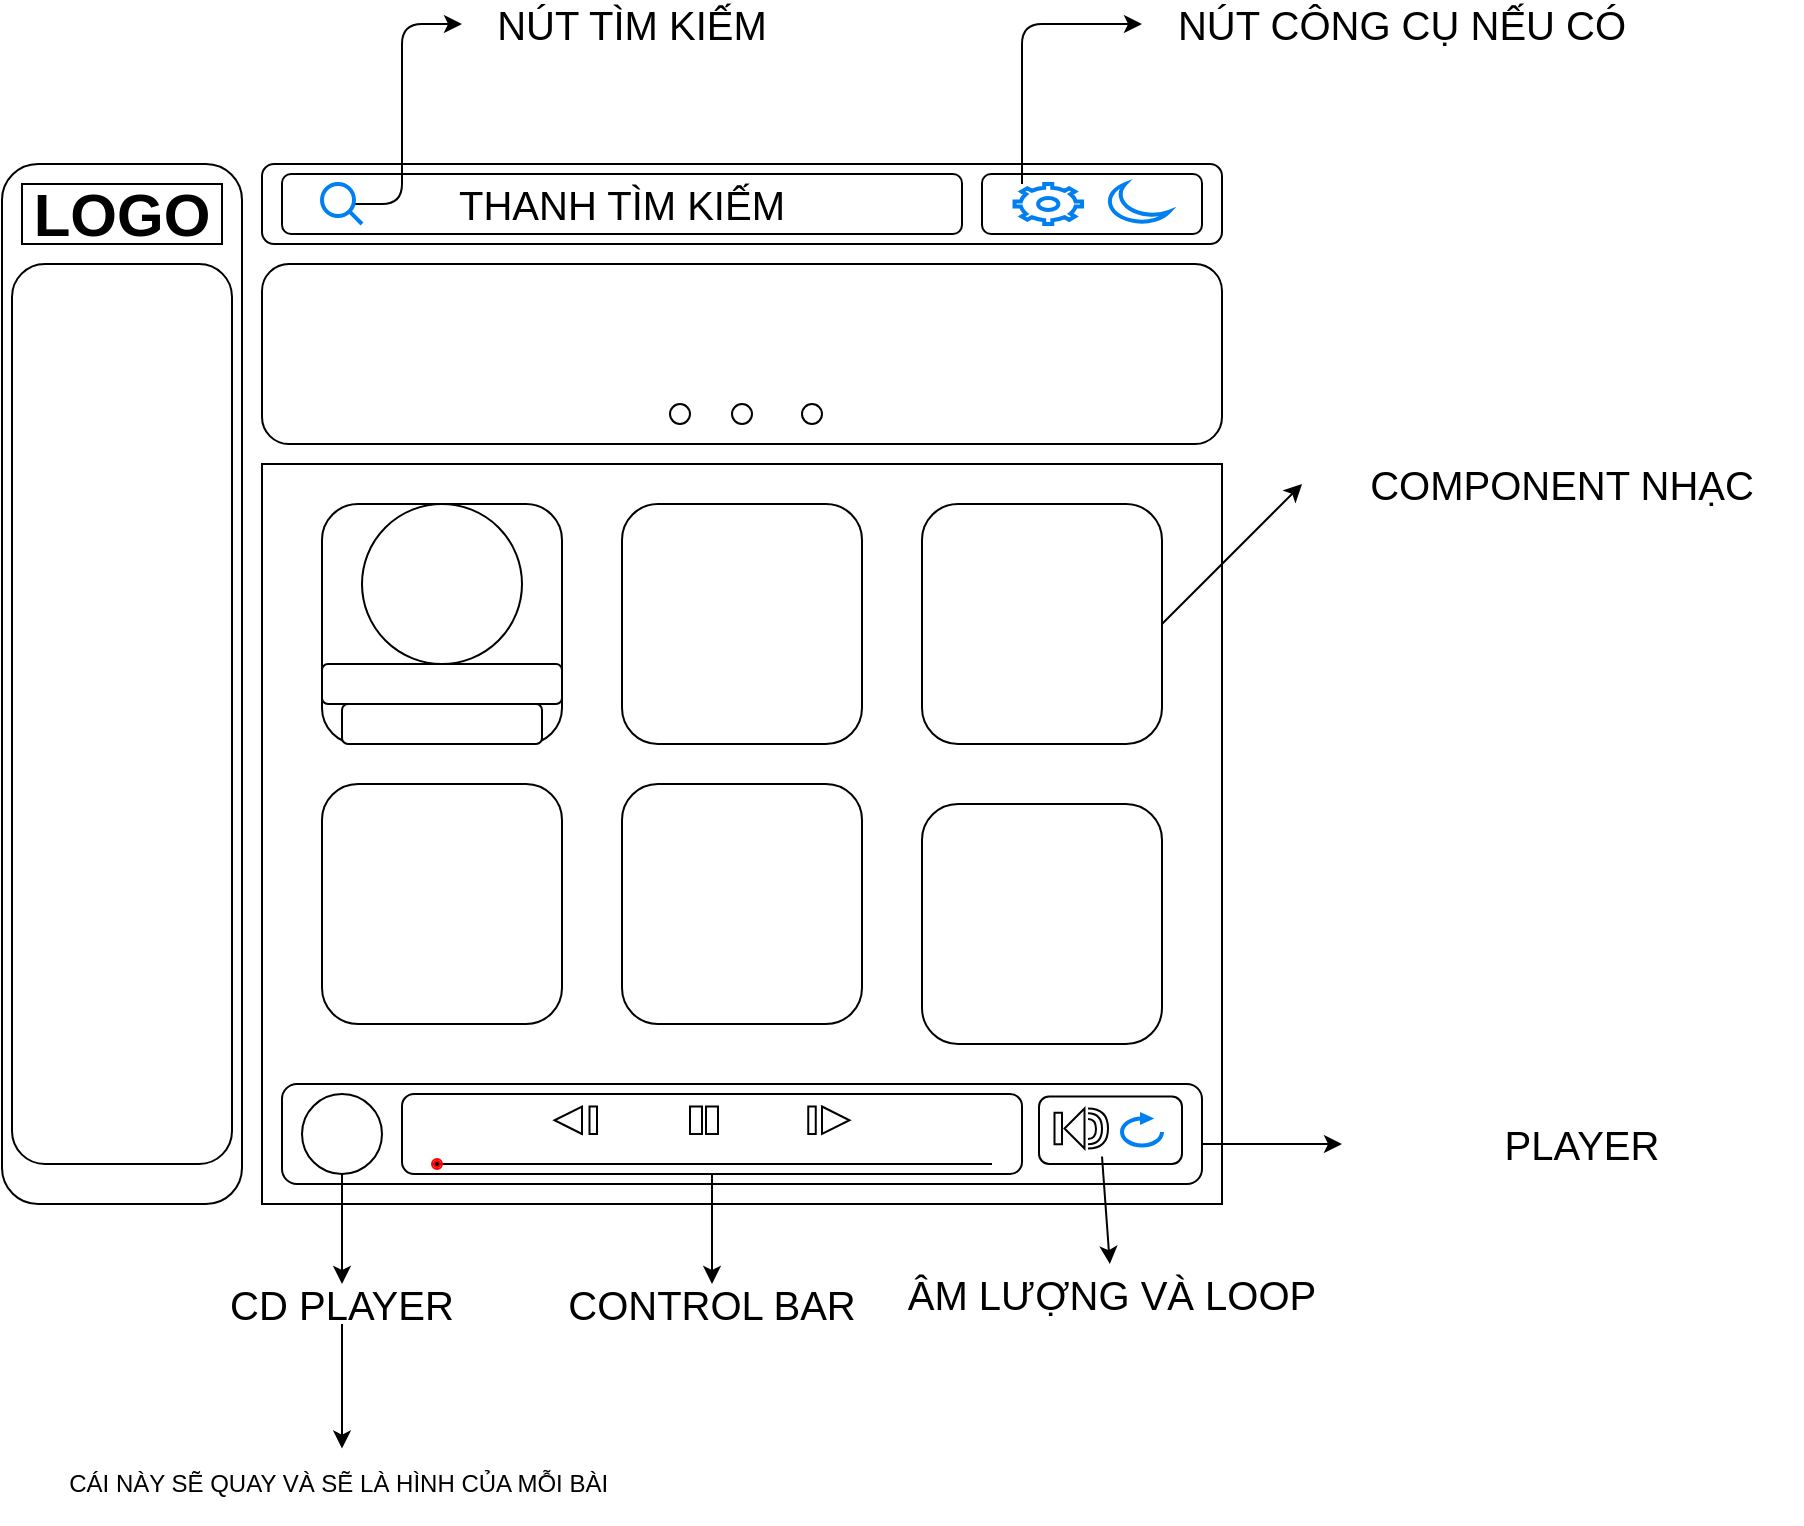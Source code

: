 <mxfile version="14.7.0" type="github">
  <diagram id="NHRf0zaKVpTe1j8n_GZH" name="Page-1">
    <mxGraphModel dx="1240" dy="637" grid="1" gridSize="10" guides="1" tooltips="1" connect="1" arrows="1" fold="1" page="1" pageScale="1" pageWidth="827" pageHeight="1169" math="0" shadow="0">
      <root>
        <mxCell id="0" />
        <mxCell id="1" parent="0" />
        <mxCell id="BMk---I9VWnaJPF9FhYd-46" value="" style="rounded=0;whiteSpace=wrap;html=1;fontSize=20;" parent="1" vertex="1">
          <mxGeometry x="200" y="270" width="480" height="370" as="geometry" />
        </mxCell>
        <mxCell id="BMk---I9VWnaJPF9FhYd-2" value="" style="rounded=1;whiteSpace=wrap;html=1;" parent="1" vertex="1">
          <mxGeometry x="70" y="120" width="120" height="520" as="geometry" />
        </mxCell>
        <mxCell id="BMk---I9VWnaJPF9FhYd-7" value="" style="rounded=0;whiteSpace=wrap;html=1;fontSize=30;" parent="1" vertex="1">
          <mxGeometry x="80" y="130" width="100" height="30" as="geometry" />
        </mxCell>
        <mxCell id="BMk---I9VWnaJPF9FhYd-5" value="LOGO" style="text;html=1;strokeColor=none;fillColor=none;align=center;verticalAlign=middle;whiteSpace=wrap;rounded=0;fontSize=30;fontStyle=1" parent="1" vertex="1">
          <mxGeometry x="90" y="135" width="80" height="20" as="geometry" />
        </mxCell>
        <mxCell id="BMk---I9VWnaJPF9FhYd-9" value="" style="rounded=1;whiteSpace=wrap;html=1;fontSize=30;" parent="1" vertex="1">
          <mxGeometry x="75" y="170" width="110" height="450" as="geometry" />
        </mxCell>
        <mxCell id="BMk---I9VWnaJPF9FhYd-10" value="" style="rounded=1;whiteSpace=wrap;html=1;fontSize=30;" parent="1" vertex="1">
          <mxGeometry x="200" y="120" width="480" height="40" as="geometry" />
        </mxCell>
        <mxCell id="BMk---I9VWnaJPF9FhYd-11" value="" style="rounded=1;whiteSpace=wrap;html=1;fontSize=30;" parent="1" vertex="1">
          <mxGeometry x="200" y="170" width="480" height="90" as="geometry" />
        </mxCell>
        <mxCell id="BMk---I9VWnaJPF9FhYd-13" value="" style="rounded=1;whiteSpace=wrap;html=1;fontSize=30;" parent="1" vertex="1">
          <mxGeometry x="210" y="125" width="340" height="30" as="geometry" />
        </mxCell>
        <mxCell id="BMk---I9VWnaJPF9FhYd-14" value="THANH TÌM KIẾM" style="text;html=1;strokeColor=none;fillColor=none;align=center;verticalAlign=middle;whiteSpace=wrap;rounded=0;fontSize=20;" parent="1" vertex="1">
          <mxGeometry x="210" y="130" width="340" height="20" as="geometry" />
        </mxCell>
        <mxCell id="BMk---I9VWnaJPF9FhYd-15" value="" style="rounded=1;whiteSpace=wrap;html=1;fontSize=20;" parent="1" vertex="1">
          <mxGeometry x="560" y="125" width="110" height="30" as="geometry" />
        </mxCell>
        <mxCell id="BMk---I9VWnaJPF9FhYd-17" value="" style="edgeStyle=segmentEdgeStyle;endArrow=classic;html=1;fontSize=20;" parent="1" edge="1">
          <mxGeometry width="50" height="50" relative="1" as="geometry">
            <mxPoint x="240" y="140" as="sourcePoint" />
            <mxPoint x="300" y="50" as="targetPoint" />
            <Array as="points">
              <mxPoint x="270" y="140" />
              <mxPoint x="270" y="50" />
            </Array>
          </mxGeometry>
        </mxCell>
        <mxCell id="BMk---I9VWnaJPF9FhYd-18" value="NÚT TÌM KIẾM" style="text;html=1;strokeColor=none;fillColor=none;align=center;verticalAlign=middle;whiteSpace=wrap;rounded=0;fontSize=20;" parent="1" vertex="1">
          <mxGeometry x="300" y="40" width="170" height="20" as="geometry" />
        </mxCell>
        <mxCell id="BMk---I9VWnaJPF9FhYd-22" value="" style="edgeStyle=elbowEdgeStyle;elbow=vertical;endArrow=classic;html=1;fontSize=20;" parent="1" edge="1">
          <mxGeometry width="50" height="50" relative="1" as="geometry">
            <mxPoint x="580" y="130" as="sourcePoint" />
            <mxPoint x="640" y="50" as="targetPoint" />
            <Array as="points">
              <mxPoint x="580" y="50" />
            </Array>
          </mxGeometry>
        </mxCell>
        <mxCell id="BMk---I9VWnaJPF9FhYd-25" value="NÚT CÔNG CỤ NẾU CÓ" style="text;html=1;strokeColor=none;fillColor=none;align=center;verticalAlign=middle;whiteSpace=wrap;rounded=0;fontSize=20;" parent="1" vertex="1">
          <mxGeometry x="640" y="40" width="260" height="20" as="geometry" />
        </mxCell>
        <mxCell id="BMk---I9VWnaJPF9FhYd-27" value="" style="ellipse;whiteSpace=wrap;html=1;aspect=fixed;fontSize=20;" parent="1" vertex="1">
          <mxGeometry x="404" y="240" width="10" height="10" as="geometry" />
        </mxCell>
        <mxCell id="BMk---I9VWnaJPF9FhYd-28" value="" style="ellipse;whiteSpace=wrap;html=1;aspect=fixed;fontSize=20;" parent="1" vertex="1">
          <mxGeometry x="435" y="240" width="10" height="10" as="geometry" />
        </mxCell>
        <mxCell id="BMk---I9VWnaJPF9FhYd-29" value="" style="ellipse;whiteSpace=wrap;html=1;aspect=fixed;fontSize=20;" parent="1" vertex="1">
          <mxGeometry x="470" y="240" width="10" height="10" as="geometry" />
        </mxCell>
        <mxCell id="BMk---I9VWnaJPF9FhYd-35" value="" style="rounded=1;whiteSpace=wrap;html=1;fontSize=20;" parent="1" vertex="1">
          <mxGeometry x="210" y="580" width="460" height="50" as="geometry" />
        </mxCell>
        <mxCell id="BMk---I9VWnaJPF9FhYd-36" value="" style="rounded=1;whiteSpace=wrap;html=1;fontSize=20;" parent="1" vertex="1">
          <mxGeometry x="230" y="290" width="120" height="120" as="geometry" />
        </mxCell>
        <mxCell id="BMk---I9VWnaJPF9FhYd-37" value="" style="rounded=1;whiteSpace=wrap;html=1;fontSize=20;" parent="1" vertex="1">
          <mxGeometry x="380" y="290" width="120" height="120" as="geometry" />
        </mxCell>
        <mxCell id="BMk---I9VWnaJPF9FhYd-38" value="" style="rounded=1;whiteSpace=wrap;html=1;fontSize=20;" parent="1" vertex="1">
          <mxGeometry x="530" y="290" width="120" height="120" as="geometry" />
        </mxCell>
        <mxCell id="BMk---I9VWnaJPF9FhYd-39" value="" style="rounded=1;whiteSpace=wrap;html=1;fontSize=20;" parent="1" vertex="1">
          <mxGeometry x="230" y="430" width="120" height="120" as="geometry" />
        </mxCell>
        <mxCell id="BMk---I9VWnaJPF9FhYd-40" value="" style="rounded=1;whiteSpace=wrap;html=1;fontSize=20;" parent="1" vertex="1">
          <mxGeometry x="380" y="430" width="120" height="120" as="geometry" />
        </mxCell>
        <mxCell id="BMk---I9VWnaJPF9FhYd-41" value="" style="rounded=1;whiteSpace=wrap;html=1;fontSize=20;" parent="1" vertex="1">
          <mxGeometry x="530" y="440" width="120" height="120" as="geometry" />
        </mxCell>
        <mxCell id="BMk---I9VWnaJPF9FhYd-43" value="" style="endArrow=classic;html=1;fontSize=20;" parent="1" edge="1">
          <mxGeometry width="50" height="50" relative="1" as="geometry">
            <mxPoint x="650" y="350" as="sourcePoint" />
            <mxPoint x="720" y="280" as="targetPoint" />
          </mxGeometry>
        </mxCell>
        <mxCell id="BMk---I9VWnaJPF9FhYd-44" value="COMPONENT NHẠC" style="text;html=1;strokeColor=none;fillColor=none;align=center;verticalAlign=middle;whiteSpace=wrap;rounded=0;fontSize=20;" parent="1" vertex="1">
          <mxGeometry x="730" y="270" width="240" height="20" as="geometry" />
        </mxCell>
        <mxCell id="BMk---I9VWnaJPF9FhYd-47" value="" style="endArrow=classic;html=1;fontSize=20;" parent="1" edge="1">
          <mxGeometry width="50" height="50" relative="1" as="geometry">
            <mxPoint x="670" y="610" as="sourcePoint" />
            <mxPoint x="740" y="610" as="targetPoint" />
          </mxGeometry>
        </mxCell>
        <mxCell id="BMk---I9VWnaJPF9FhYd-48" value="PLAYER" style="text;html=1;strokeColor=none;fillColor=none;align=center;verticalAlign=middle;whiteSpace=wrap;rounded=0;fontSize=20;" parent="1" vertex="1">
          <mxGeometry x="750" y="600" width="220" height="20" as="geometry" />
        </mxCell>
        <mxCell id="BMk---I9VWnaJPF9FhYd-51" value="" style="endArrow=classic;html=1;fontSize=20;" parent="1" target="BMk---I9VWnaJPF9FhYd-52" edge="1">
          <mxGeometry width="50" height="50" relative="1" as="geometry">
            <mxPoint x="240" y="620" as="sourcePoint" />
            <mxPoint x="240" y="700" as="targetPoint" />
          </mxGeometry>
        </mxCell>
        <mxCell id="BMk---I9VWnaJPF9FhYd-52" value="CD PLAYER" style="text;html=1;strokeColor=none;fillColor=none;align=center;verticalAlign=middle;whiteSpace=wrap;rounded=0;fontSize=20;" parent="1" vertex="1">
          <mxGeometry x="120" y="680" width="240" height="20" as="geometry" />
        </mxCell>
        <mxCell id="BMk---I9VWnaJPF9FhYd-53" value="" style="rounded=1;whiteSpace=wrap;html=1;fontSize=20;" parent="1" vertex="1">
          <mxGeometry x="270" y="585" width="310" height="40" as="geometry" />
        </mxCell>
        <mxCell id="BMk---I9VWnaJPF9FhYd-54" value="" style="endArrow=classic;html=1;fontSize=20;exitX=0.5;exitY=1;exitDx=0;exitDy=0;" parent="1" source="BMk---I9VWnaJPF9FhYd-53" edge="1">
          <mxGeometry width="50" height="50" relative="1" as="geometry">
            <mxPoint x="390" y="640" as="sourcePoint" />
            <mxPoint x="425" y="680" as="targetPoint" />
          </mxGeometry>
        </mxCell>
        <mxCell id="BMk---I9VWnaJPF9FhYd-55" value="CONTROL BAR" style="text;html=1;strokeColor=none;fillColor=none;align=center;verticalAlign=middle;whiteSpace=wrap;rounded=0;fontSize=20;" parent="1" vertex="1">
          <mxGeometry x="330" y="680" width="190" height="20" as="geometry" />
        </mxCell>
        <mxCell id="BMk---I9VWnaJPF9FhYd-56" value="" style="rounded=1;whiteSpace=wrap;html=1;fontSize=20;" parent="1" vertex="1">
          <mxGeometry x="588.5" y="586.25" width="71.5" height="33.75" as="geometry" />
        </mxCell>
        <mxCell id="BMk---I9VWnaJPF9FhYd-58" value="" style="endArrow=classic;html=1;fontSize=20;" parent="1" target="BMk---I9VWnaJPF9FhYd-59" edge="1">
          <mxGeometry width="50" height="50" relative="1" as="geometry">
            <mxPoint x="620" y="616.25" as="sourcePoint" />
            <mxPoint x="620" y="680" as="targetPoint" />
          </mxGeometry>
        </mxCell>
        <mxCell id="BMk---I9VWnaJPF9FhYd-59" value="ÂM LƯỢNG VÀ LOOP" style="text;html=1;strokeColor=none;fillColor=none;align=center;verticalAlign=middle;whiteSpace=wrap;rounded=0;fontSize=20;" parent="1" vertex="1">
          <mxGeometry x="520" y="670" width="210" height="30" as="geometry" />
        </mxCell>
        <mxCell id="BMk---I9VWnaJPF9FhYd-61" value="" style="ellipse;whiteSpace=wrap;html=1;aspect=fixed;fontSize=20;" parent="1" vertex="1">
          <mxGeometry x="250" y="290" width="80" height="80" as="geometry" />
        </mxCell>
        <mxCell id="BMk---I9VWnaJPF9FhYd-62" value="" style="rounded=1;whiteSpace=wrap;html=1;fontSize=20;" parent="1" vertex="1">
          <mxGeometry x="230" y="370" width="120" height="20" as="geometry" />
        </mxCell>
        <mxCell id="BMk---I9VWnaJPF9FhYd-63" value="" style="rounded=1;whiteSpace=wrap;html=1;fontSize=20;" parent="1" vertex="1">
          <mxGeometry x="240" y="390" width="100" height="20" as="geometry" />
        </mxCell>
        <mxCell id="r7ANa_4G73HQNrQgpACQ-3" value="" style="triangle;whiteSpace=wrap;html=1;" vertex="1" parent="1">
          <mxGeometry x="480" y="591.25" width="13.75" height="13.75" as="geometry" />
        </mxCell>
        <mxCell id="r7ANa_4G73HQNrQgpACQ-4" value="" style="rounded=0;whiteSpace=wrap;html=1;" vertex="1" parent="1">
          <mxGeometry x="414" y="591.25" width="6" height="13.75" as="geometry" />
        </mxCell>
        <mxCell id="r7ANa_4G73HQNrQgpACQ-6" value="" style="rounded=0;whiteSpace=wrap;html=1;" vertex="1" parent="1">
          <mxGeometry x="422" y="591.25" width="6" height="13.75" as="geometry" />
        </mxCell>
        <mxCell id="r7ANa_4G73HQNrQgpACQ-9" value="" style="triangle;whiteSpace=wrap;html=1;rotation=-180;" vertex="1" parent="1">
          <mxGeometry x="346.25" y="591.25" width="13.75" height="13.75" as="geometry" />
        </mxCell>
        <mxCell id="r7ANa_4G73HQNrQgpACQ-14" value="" style="line;strokeWidth=1;rotatable=0;dashed=0;labelPosition=right;align=left;verticalAlign=middle;spacingTop=0;spacingLeft=6;points=[];portConstraint=eastwest;" vertex="1" parent="1">
          <mxGeometry x="285" y="615" width="280" height="10" as="geometry" />
        </mxCell>
        <mxCell id="r7ANa_4G73HQNrQgpACQ-15" value="" style="rounded=0;whiteSpace=wrap;html=1;" vertex="1" parent="1">
          <mxGeometry x="363.75" y="591.25" width="3.75" height="13.75" as="geometry" />
        </mxCell>
        <mxCell id="r7ANa_4G73HQNrQgpACQ-17" value="" style="rounded=0;whiteSpace=wrap;html=1;" vertex="1" parent="1">
          <mxGeometry x="473.13" y="591.25" width="3.75" height="13.75" as="geometry" />
        </mxCell>
        <mxCell id="r7ANa_4G73HQNrQgpACQ-18" value="" style="ellipse;html=1;shape=endState;fillColor=#000000;strokeColor=#ff0000;" vertex="1" parent="1">
          <mxGeometry x="285" y="617.5" width="5" height="5" as="geometry" />
        </mxCell>
        <mxCell id="r7ANa_4G73HQNrQgpACQ-19" value="" style="verticalLabelPosition=bottom;verticalAlign=top;html=1;shape=mxgraph.basic.acute_triangle;dx=0.5;rotation=-90;" vertex="1" parent="1">
          <mxGeometry x="596.25" y="597.25" width="20" height="10" as="geometry" />
        </mxCell>
        <mxCell id="r7ANa_4G73HQNrQgpACQ-20" value="" style="rounded=0;whiteSpace=wrap;html=1;" vertex="1" parent="1">
          <mxGeometry x="596.25" y="594.38" width="3.75" height="15.75" as="geometry" />
        </mxCell>
        <mxCell id="r7ANa_4G73HQNrQgpACQ-23" value="" style="shape=requiredInterface;html=1;verticalLabelPosition=bottom;" vertex="1" parent="1">
          <mxGeometry x="613" y="592.25" width="10" height="20" as="geometry" />
        </mxCell>
        <mxCell id="r7ANa_4G73HQNrQgpACQ-24" value="" style="shape=requiredInterface;html=1;verticalLabelPosition=bottom;" vertex="1" parent="1">
          <mxGeometry x="613" y="594.63" width="7" height="15.5" as="geometry" />
        </mxCell>
        <mxCell id="r7ANa_4G73HQNrQgpACQ-25" value="" style="shape=requiredInterface;html=1;verticalLabelPosition=bottom;" vertex="1" parent="1">
          <mxGeometry x="613" y="597.5" width="4" height="10" as="geometry" />
        </mxCell>
        <mxCell id="r7ANa_4G73HQNrQgpACQ-31" value="" style="ellipse;whiteSpace=wrap;html=1;aspect=fixed;" vertex="1" parent="1">
          <mxGeometry x="220" y="585" width="40" height="40" as="geometry" />
        </mxCell>
        <mxCell id="r7ANa_4G73HQNrQgpACQ-32" value="" style="endArrow=classic;html=1;" edge="1" parent="1">
          <mxGeometry width="50" height="50" relative="1" as="geometry">
            <mxPoint x="240" y="700" as="sourcePoint" />
            <mxPoint x="240" y="762.286" as="targetPoint" />
          </mxGeometry>
        </mxCell>
        <mxCell id="r7ANa_4G73HQNrQgpACQ-33" value="CÁI NÀY SẼ QUAY VÀ SẼ LÀ HÌNH CỦA MỖI BÀI&amp;nbsp;" style="text;html=1;strokeColor=none;fillColor=none;align=center;verticalAlign=middle;whiteSpace=wrap;rounded=0;" vertex="1" parent="1">
          <mxGeometry x="100" y="760" width="280" height="40" as="geometry" />
        </mxCell>
        <mxCell id="r7ANa_4G73HQNrQgpACQ-34" value="" style="html=1;verticalLabelPosition=bottom;align=center;labelBackgroundColor=#ffffff;verticalAlign=top;strokeWidth=2;strokeColor=#0080F0;shadow=0;dashed=0;shape=mxgraph.ios7.icons.looking_glass;" vertex="1" parent="1">
          <mxGeometry x="230" y="130" width="20" height="20" as="geometry" />
        </mxCell>
        <mxCell id="r7ANa_4G73HQNrQgpACQ-35" value="" style="html=1;verticalLabelPosition=bottom;align=center;labelBackgroundColor=#ffffff;verticalAlign=top;strokeWidth=2;strokeColor=#0080F0;shadow=0;dashed=0;shape=mxgraph.ios7.icons.reload;" vertex="1" parent="1">
          <mxGeometry x="630" y="595.53" width="20" height="15.18" as="geometry" />
        </mxCell>
        <mxCell id="r7ANa_4G73HQNrQgpACQ-36" value="" style="html=1;verticalLabelPosition=bottom;align=center;labelBackgroundColor=#ffffff;verticalAlign=top;strokeWidth=2;strokeColor=#0080F0;shadow=0;dashed=0;shape=mxgraph.ios7.icons.settings;" vertex="1" parent="1">
          <mxGeometry x="576.25" y="130" width="33.75" height="20" as="geometry" />
        </mxCell>
        <mxCell id="r7ANa_4G73HQNrQgpACQ-37" value="" style="html=1;verticalLabelPosition=bottom;align=center;labelBackgroundColor=#ffffff;verticalAlign=top;strokeWidth=2;strokeColor=#0080F0;shadow=0;dashed=0;shape=mxgraph.ios7.icons.moon;" vertex="1" parent="1">
          <mxGeometry x="623" y="130" width="30.45" height="19.4" as="geometry" />
        </mxCell>
      </root>
    </mxGraphModel>
  </diagram>
</mxfile>

